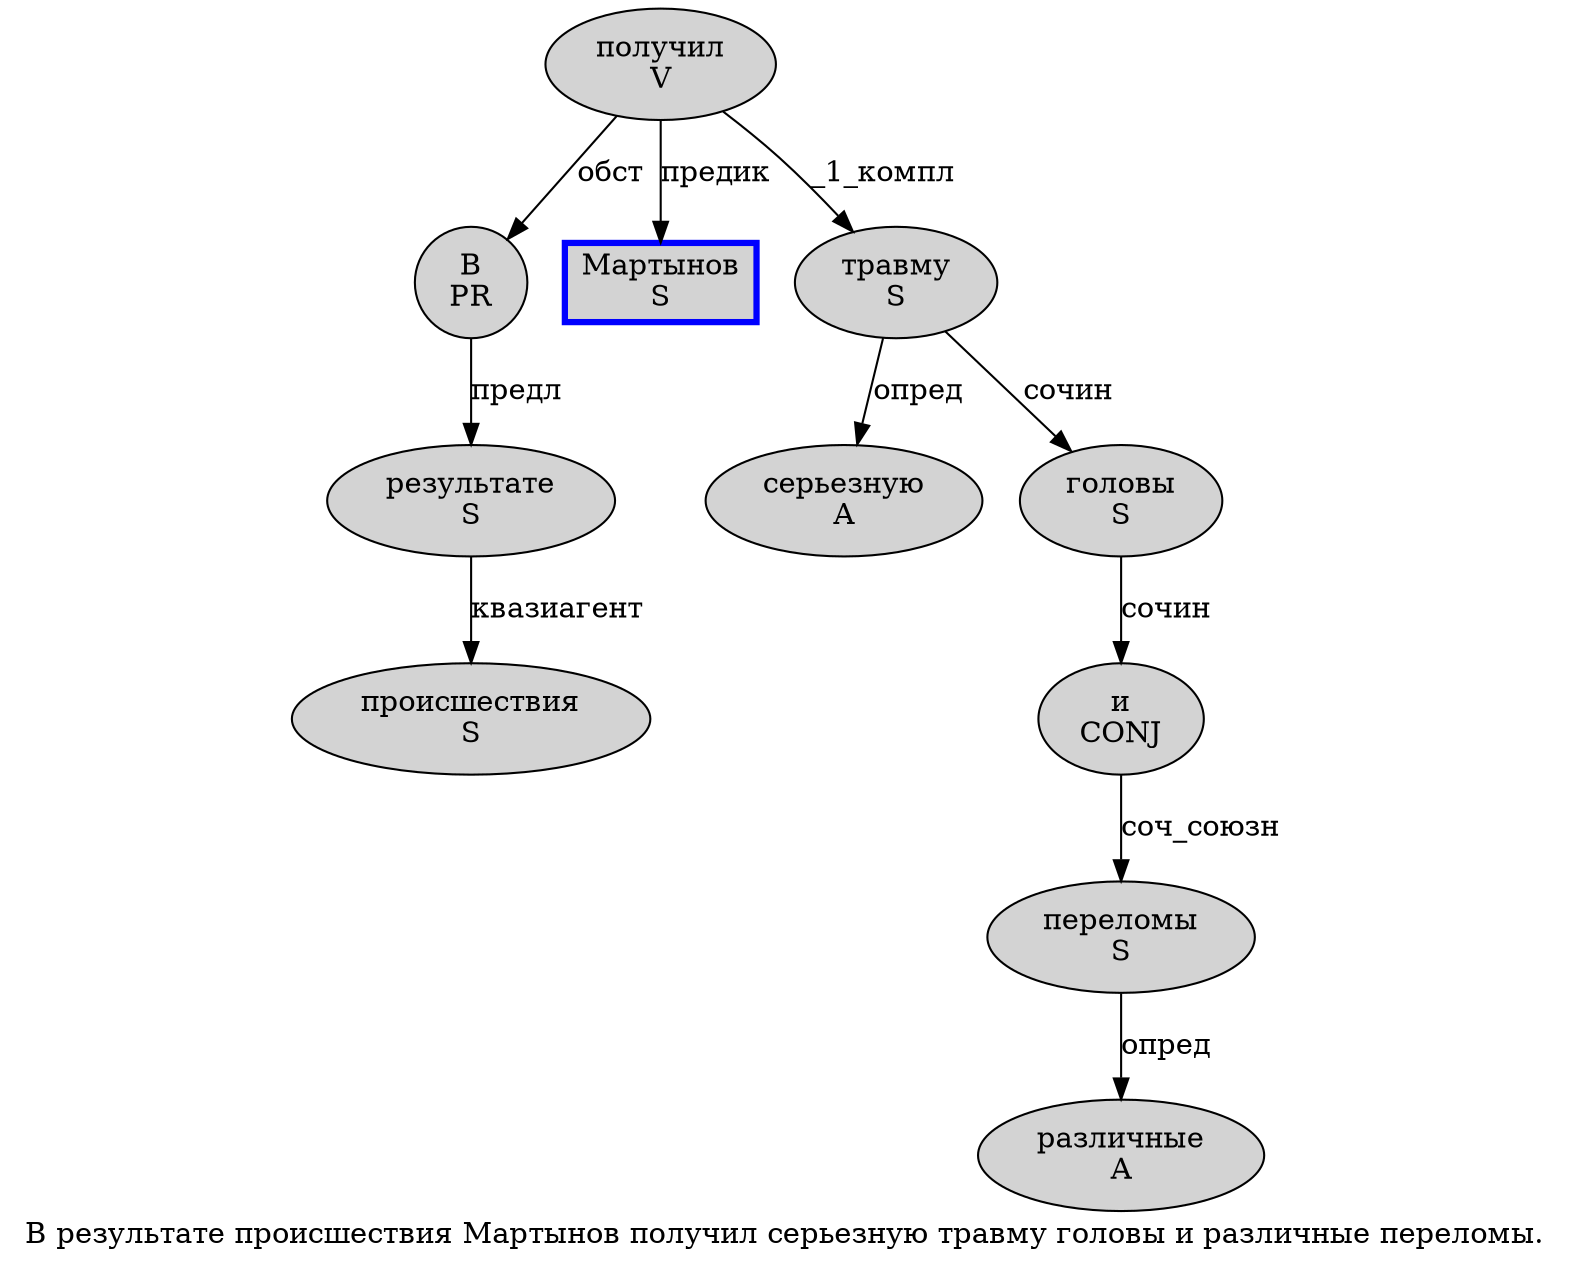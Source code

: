 digraph SENTENCE_182 {
	graph [label="В результате происшествия Мартынов получил серьезную травму головы и различные переломы."]
	node [style=filled]
		0 [label="В
PR" color="" fillcolor=lightgray penwidth=1 shape=ellipse]
		1 [label="результате
S" color="" fillcolor=lightgray penwidth=1 shape=ellipse]
		2 [label="происшествия
S" color="" fillcolor=lightgray penwidth=1 shape=ellipse]
		3 [label="Мартынов
S" color=blue fillcolor=lightgray penwidth=3 shape=box]
		4 [label="получил
V" color="" fillcolor=lightgray penwidth=1 shape=ellipse]
		5 [label="серьезную
A" color="" fillcolor=lightgray penwidth=1 shape=ellipse]
		6 [label="травму
S" color="" fillcolor=lightgray penwidth=1 shape=ellipse]
		7 [label="головы
S" color="" fillcolor=lightgray penwidth=1 shape=ellipse]
		8 [label="и
CONJ" color="" fillcolor=lightgray penwidth=1 shape=ellipse]
		9 [label="различные
A" color="" fillcolor=lightgray penwidth=1 shape=ellipse]
		10 [label="переломы
S" color="" fillcolor=lightgray penwidth=1 shape=ellipse]
			7 -> 8 [label="сочин"]
			1 -> 2 [label="квазиагент"]
			4 -> 0 [label="обст"]
			4 -> 3 [label="предик"]
			4 -> 6 [label="_1_компл"]
			6 -> 5 [label="опред"]
			6 -> 7 [label="сочин"]
			8 -> 10 [label="соч_союзн"]
			0 -> 1 [label="предл"]
			10 -> 9 [label="опред"]
}